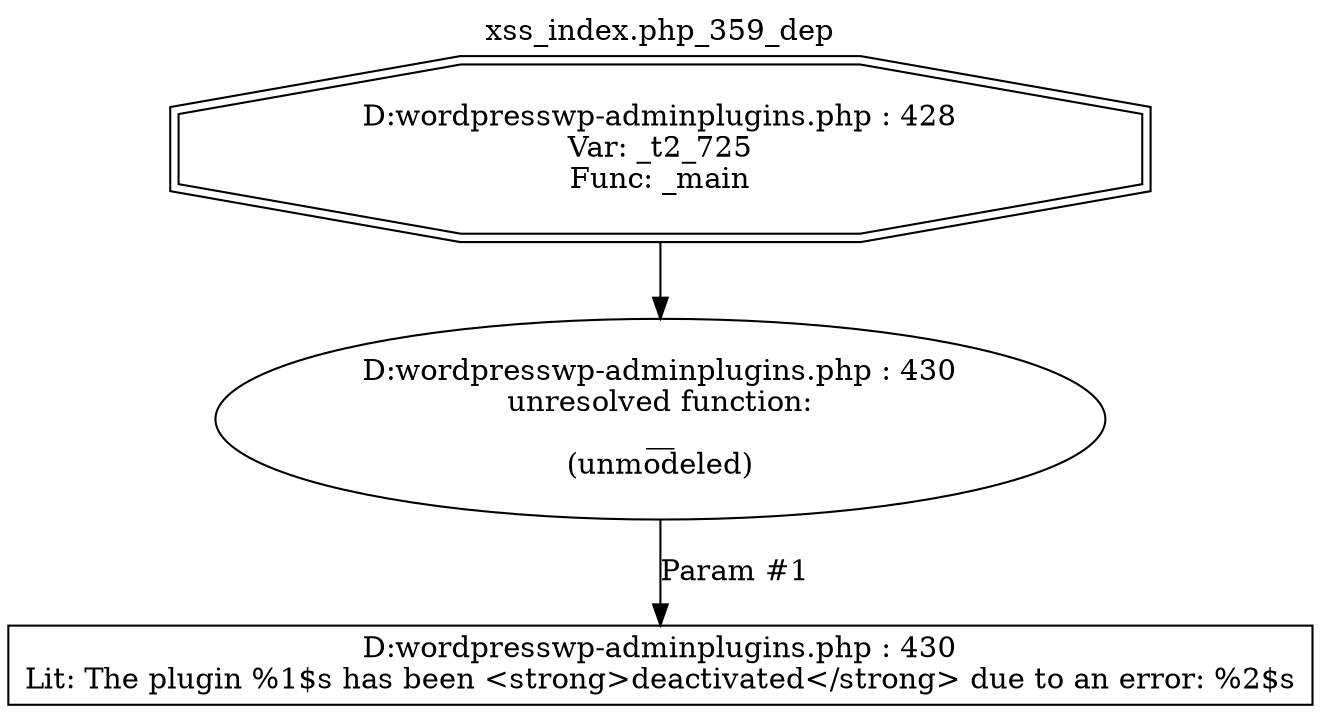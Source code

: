 digraph cfg {
  label="xss_index.php_359_dep";
  labelloc=t;
  n1 [shape=doubleoctagon, label="D:\wordpress\wp-admin\plugins.php : 428\nVar: _t2_725\nFunc: _main\n"];
  n2 [shape=ellipse, label="D:\wordpress\wp-admin\plugins.php : 430\nunresolved function:\n__\n(unmodeled)\n"];
  n3 [shape=box, label="D:\wordpress\wp-admin\plugins.php : 430\nLit: The plugin %1$s has been <strong>deactivated</strong> due to an error: %2$s\n"];
  n1 -> n2;
  n2 -> n3[label="Param #1"];
}
